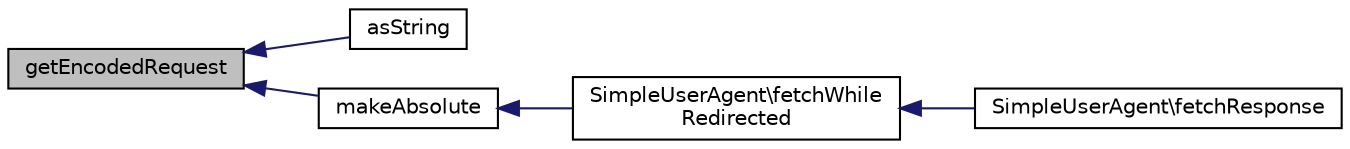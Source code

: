 digraph "getEncodedRequest"
{
  edge [fontname="Helvetica",fontsize="10",labelfontname="Helvetica",labelfontsize="10"];
  node [fontname="Helvetica",fontsize="10",shape=record];
  rankdir="LR";
  Node1 [label="getEncodedRequest",height=0.2,width=0.4,color="black", fillcolor="grey75", style="filled" fontcolor="black"];
  Node1 -> Node2 [dir="back",color="midnightblue",fontsize="10",style="solid",fontname="Helvetica"];
  Node2 [label="asString",height=0.2,width=0.4,color="black", fillcolor="white", style="filled",URL="$class_simple_url.html#aa1a17ab79247b7e7d740bb55e13cab14"];
  Node1 -> Node3 [dir="back",color="midnightblue",fontsize="10",style="solid",fontname="Helvetica"];
  Node3 [label="makeAbsolute",height=0.2,width=0.4,color="black", fillcolor="white", style="filled",URL="$class_simple_url.html#ac47561c4b2f7445f7d2038d0aa5a841c"];
  Node3 -> Node4 [dir="back",color="midnightblue",fontsize="10",style="solid",fontname="Helvetica"];
  Node4 [label="SimpleUserAgent\\fetchWhile\lRedirected",height=0.2,width=0.4,color="black", fillcolor="white", style="filled",URL="$class_simple_user_agent.html#aaf48fd0453fb5254b4f425e3ac4dfa3c"];
  Node4 -> Node5 [dir="back",color="midnightblue",fontsize="10",style="solid",fontname="Helvetica"];
  Node5 [label="SimpleUserAgent\\fetchResponse",height=0.2,width=0.4,color="black", fillcolor="white", style="filled",URL="$class_simple_user_agent.html#a429533e5f8f706041f3956898f08e037"];
}
